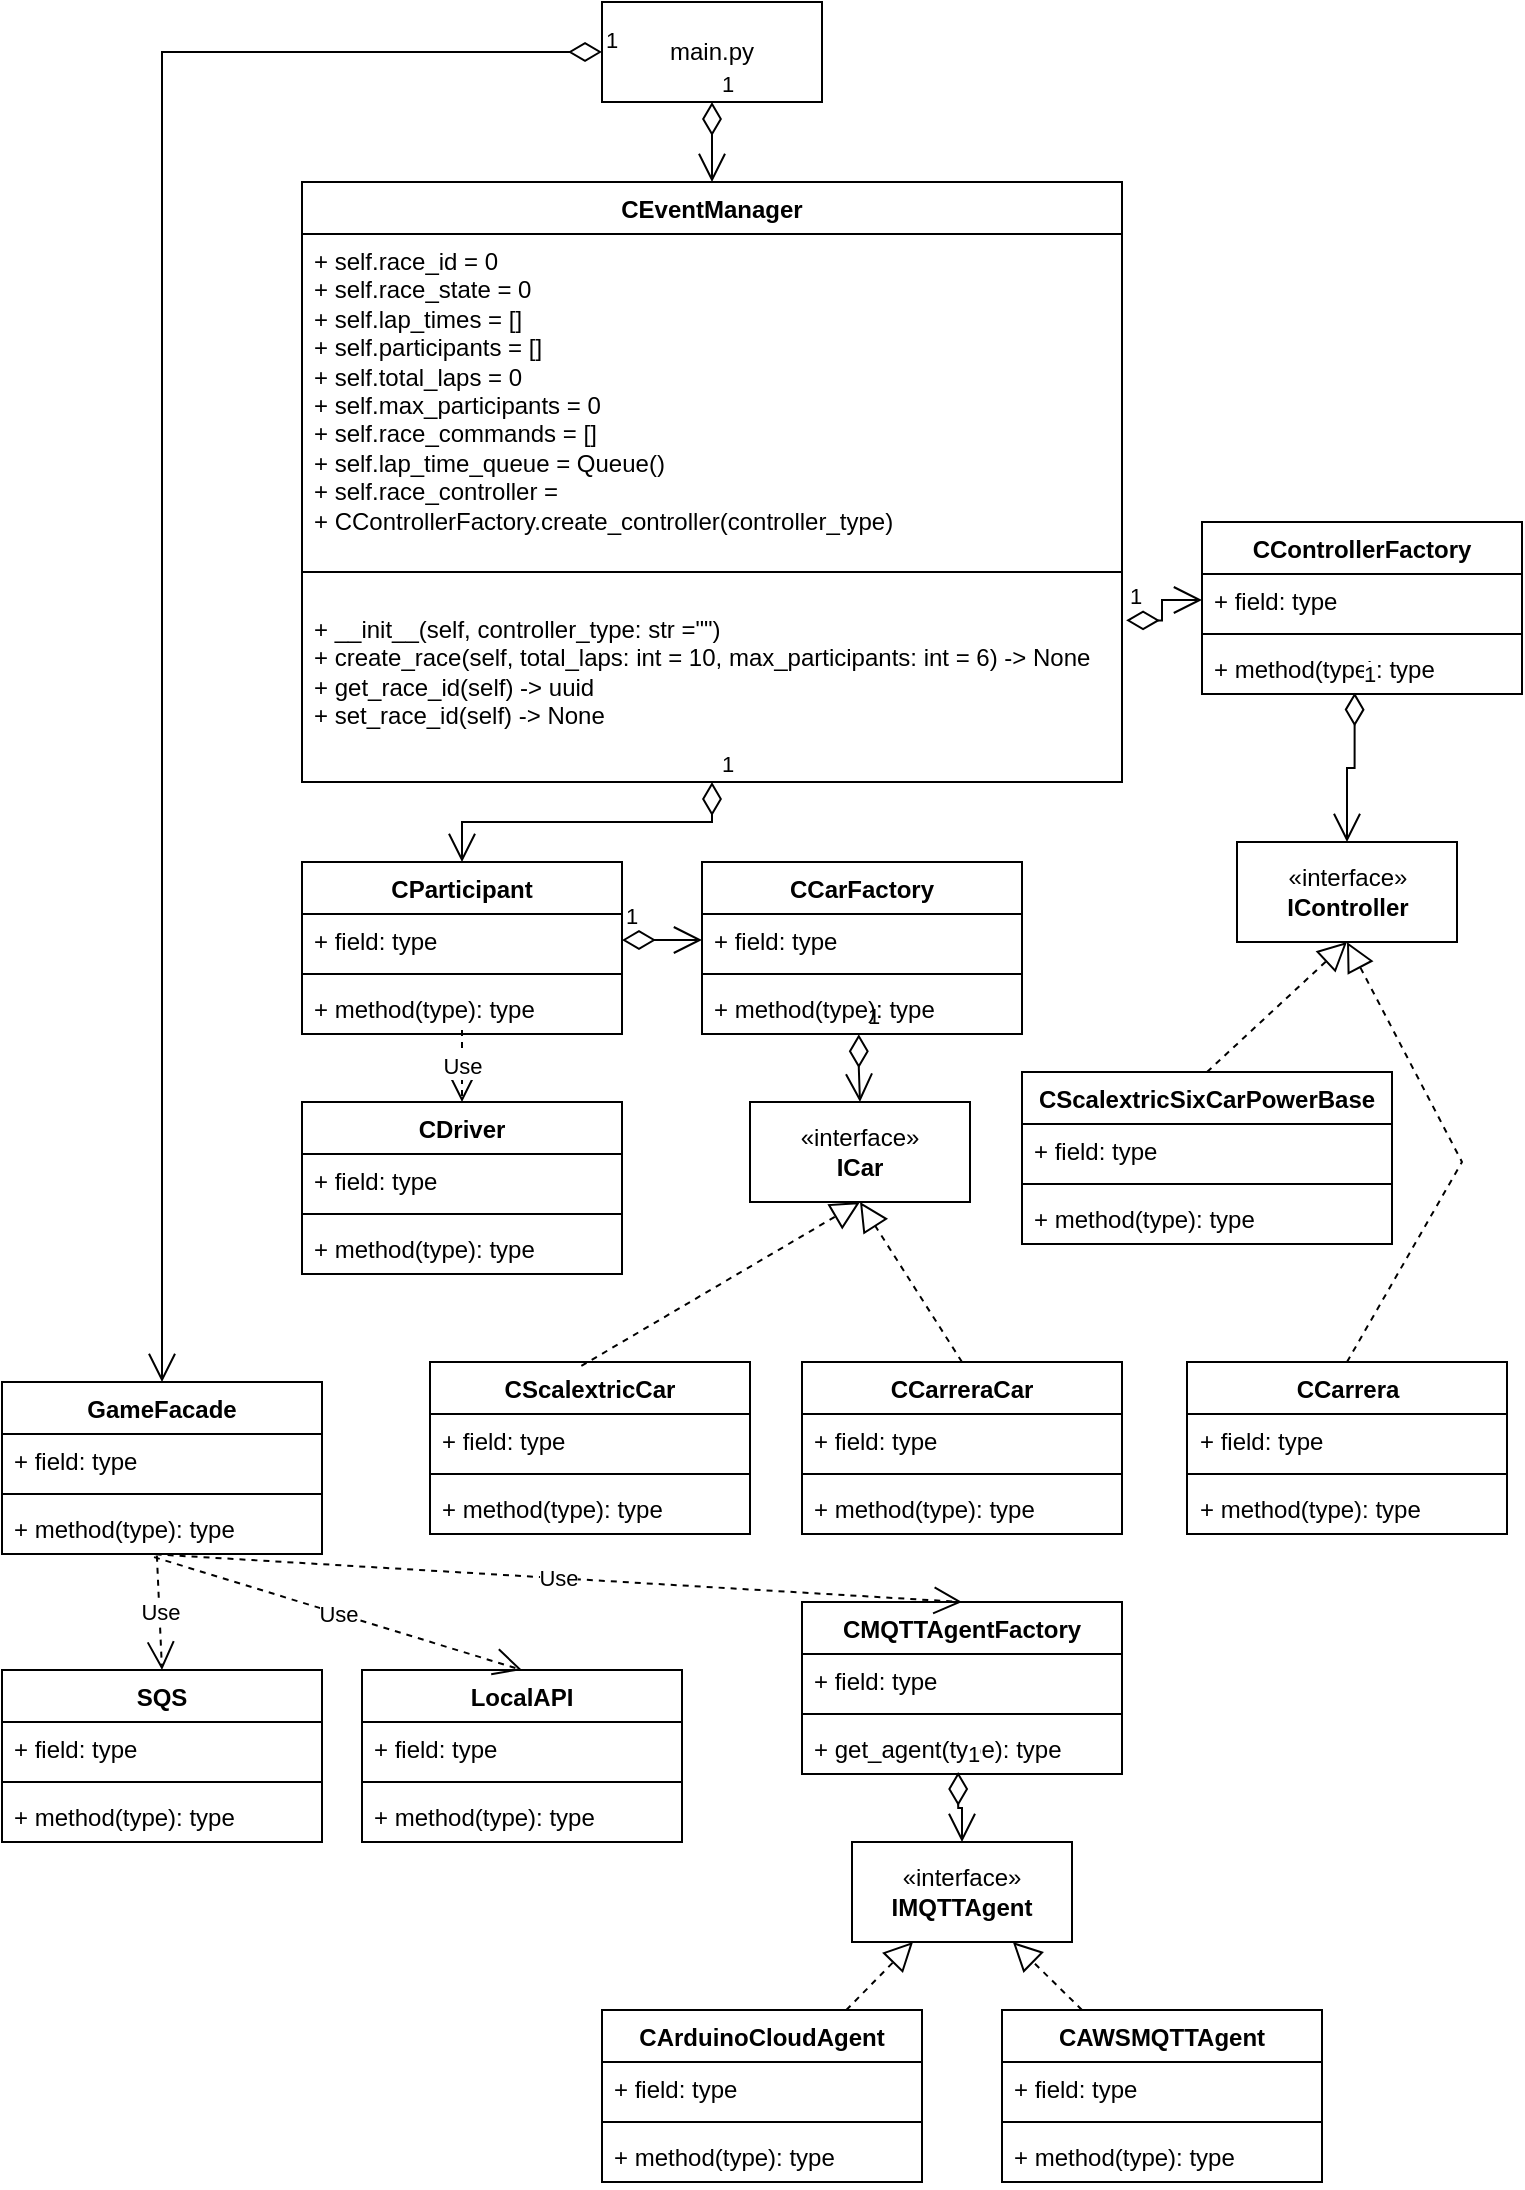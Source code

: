 <mxfile version="21.7.4" type="device" pages="2">
  <diagram name="Class Hierarcy" id="FsdHq0UQkCWKxzv0PdIh">
    <mxGraphModel dx="1147" dy="590" grid="1" gridSize="10" guides="1" tooltips="1" connect="1" arrows="1" fold="1" page="1" pageScale="1" pageWidth="827" pageHeight="1169" math="0" shadow="0">
      <root>
        <mxCell id="0" />
        <mxCell id="1" parent="0" />
        <mxCell id="HGw0guci_-TPuXU1wdNT-7" value="«interface»&lt;br&gt;&lt;b&gt;IMQTTAgent&lt;br&gt;&lt;/b&gt;" style="html=1;whiteSpace=wrap;" parent="1" vertex="1">
          <mxGeometry x="465" y="970" width="110" height="50" as="geometry" />
        </mxCell>
        <mxCell id="HGw0guci_-TPuXU1wdNT-8" value="CAWSMQTTAgent" style="swimlane;fontStyle=1;align=center;verticalAlign=top;childLayout=stackLayout;horizontal=1;startSize=26;horizontalStack=0;resizeParent=1;resizeParentMax=0;resizeLast=0;collapsible=1;marginBottom=0;whiteSpace=wrap;html=1;" parent="1" vertex="1">
          <mxGeometry x="540" y="1054" width="160" height="86" as="geometry" />
        </mxCell>
        <mxCell id="HGw0guci_-TPuXU1wdNT-9" value="+ field: type" style="text;strokeColor=none;fillColor=none;align=left;verticalAlign=top;spacingLeft=4;spacingRight=4;overflow=hidden;rotatable=0;points=[[0,0.5],[1,0.5]];portConstraint=eastwest;whiteSpace=wrap;html=1;" parent="HGw0guci_-TPuXU1wdNT-8" vertex="1">
          <mxGeometry y="26" width="160" height="26" as="geometry" />
        </mxCell>
        <mxCell id="HGw0guci_-TPuXU1wdNT-10" value="" style="line;strokeWidth=1;fillColor=none;align=left;verticalAlign=middle;spacingTop=-1;spacingLeft=3;spacingRight=3;rotatable=0;labelPosition=right;points=[];portConstraint=eastwest;strokeColor=inherit;" parent="HGw0guci_-TPuXU1wdNT-8" vertex="1">
          <mxGeometry y="52" width="160" height="8" as="geometry" />
        </mxCell>
        <mxCell id="HGw0guci_-TPuXU1wdNT-11" value="+ method(type): type" style="text;strokeColor=none;fillColor=none;align=left;verticalAlign=top;spacingLeft=4;spacingRight=4;overflow=hidden;rotatable=0;points=[[0,0.5],[1,0.5]];portConstraint=eastwest;whiteSpace=wrap;html=1;" parent="HGw0guci_-TPuXU1wdNT-8" vertex="1">
          <mxGeometry y="60" width="160" height="26" as="geometry" />
        </mxCell>
        <mxCell id="HGw0guci_-TPuXU1wdNT-12" value="CMQTTAgentFactory" style="swimlane;fontStyle=1;align=center;verticalAlign=top;childLayout=stackLayout;horizontal=1;startSize=26;horizontalStack=0;resizeParent=1;resizeParentMax=0;resizeLast=0;collapsible=1;marginBottom=0;whiteSpace=wrap;html=1;" parent="1" vertex="1">
          <mxGeometry x="440" y="850" width="160" height="86" as="geometry" />
        </mxCell>
        <mxCell id="HGw0guci_-TPuXU1wdNT-13" value="+ field: type" style="text;strokeColor=none;fillColor=none;align=left;verticalAlign=top;spacingLeft=4;spacingRight=4;overflow=hidden;rotatable=0;points=[[0,0.5],[1,0.5]];portConstraint=eastwest;whiteSpace=wrap;html=1;" parent="HGw0guci_-TPuXU1wdNT-12" vertex="1">
          <mxGeometry y="26" width="160" height="26" as="geometry" />
        </mxCell>
        <mxCell id="HGw0guci_-TPuXU1wdNT-14" value="" style="line;strokeWidth=1;fillColor=none;align=left;verticalAlign=middle;spacingTop=-1;spacingLeft=3;spacingRight=3;rotatable=0;labelPosition=right;points=[];portConstraint=eastwest;strokeColor=inherit;" parent="HGw0guci_-TPuXU1wdNT-12" vertex="1">
          <mxGeometry y="52" width="160" height="8" as="geometry" />
        </mxCell>
        <mxCell id="HGw0guci_-TPuXU1wdNT-15" value="+ get_agent(type): type" style="text;strokeColor=none;fillColor=none;align=left;verticalAlign=top;spacingLeft=4;spacingRight=4;overflow=hidden;rotatable=0;points=[[0,0.5],[1,0.5]];portConstraint=eastwest;whiteSpace=wrap;html=1;" parent="HGw0guci_-TPuXU1wdNT-12" vertex="1">
          <mxGeometry y="60" width="160" height="26" as="geometry" />
        </mxCell>
        <mxCell id="HGw0guci_-TPuXU1wdNT-16" value="main.py" style="html=1;whiteSpace=wrap;" parent="1" vertex="1">
          <mxGeometry x="340" y="50" width="110" height="50" as="geometry" />
        </mxCell>
        <mxCell id="HGw0guci_-TPuXU1wdNT-20" value="" style="endArrow=block;dashed=1;endFill=0;endSize=12;html=1;rounded=0;exitX=0.25;exitY=0;exitDx=0;exitDy=0;" parent="1" source="HGw0guci_-TPuXU1wdNT-8" target="HGw0guci_-TPuXU1wdNT-7" edge="1">
          <mxGeometry width="160" relative="1" as="geometry">
            <mxPoint x="790" y="844" as="sourcePoint" />
            <mxPoint x="890" y="1024" as="targetPoint" />
          </mxGeometry>
        </mxCell>
        <mxCell id="HGw0guci_-TPuXU1wdNT-23" value="1" style="endArrow=open;html=1;endSize=12;startArrow=diamondThin;startSize=14;startFill=0;edgeStyle=orthogonalEdgeStyle;align=left;verticalAlign=bottom;rounded=0;exitX=0.488;exitY=0.962;exitDx=0;exitDy=0;exitPerimeter=0;entryX=0.5;entryY=0;entryDx=0;entryDy=0;" parent="1" source="HGw0guci_-TPuXU1wdNT-15" target="HGw0guci_-TPuXU1wdNT-7" edge="1">
          <mxGeometry x="-1" y="3" relative="1" as="geometry">
            <mxPoint x="770" y="920" as="sourcePoint" />
            <mxPoint x="930" y="920" as="targetPoint" />
          </mxGeometry>
        </mxCell>
        <mxCell id="HGw0guci_-TPuXU1wdNT-24" value="CArduinoCloudAgent" style="swimlane;fontStyle=1;align=center;verticalAlign=top;childLayout=stackLayout;horizontal=1;startSize=26;horizontalStack=0;resizeParent=1;resizeParentMax=0;resizeLast=0;collapsible=1;marginBottom=0;whiteSpace=wrap;html=1;" parent="1" vertex="1">
          <mxGeometry x="340" y="1054" width="160" height="86" as="geometry" />
        </mxCell>
        <mxCell id="HGw0guci_-TPuXU1wdNT-25" value="+ field: type" style="text;strokeColor=none;fillColor=none;align=left;verticalAlign=top;spacingLeft=4;spacingRight=4;overflow=hidden;rotatable=0;points=[[0,0.5],[1,0.5]];portConstraint=eastwest;whiteSpace=wrap;html=1;" parent="HGw0guci_-TPuXU1wdNT-24" vertex="1">
          <mxGeometry y="26" width="160" height="26" as="geometry" />
        </mxCell>
        <mxCell id="HGw0guci_-TPuXU1wdNT-26" value="" style="line;strokeWidth=1;fillColor=none;align=left;verticalAlign=middle;spacingTop=-1;spacingLeft=3;spacingRight=3;rotatable=0;labelPosition=right;points=[];portConstraint=eastwest;strokeColor=inherit;" parent="HGw0guci_-TPuXU1wdNT-24" vertex="1">
          <mxGeometry y="52" width="160" height="8" as="geometry" />
        </mxCell>
        <mxCell id="HGw0guci_-TPuXU1wdNT-27" value="+ method(type): type" style="text;strokeColor=none;fillColor=none;align=left;verticalAlign=top;spacingLeft=4;spacingRight=4;overflow=hidden;rotatable=0;points=[[0,0.5],[1,0.5]];portConstraint=eastwest;whiteSpace=wrap;html=1;" parent="HGw0guci_-TPuXU1wdNT-24" vertex="1">
          <mxGeometry y="60" width="160" height="26" as="geometry" />
        </mxCell>
        <mxCell id="HGw0guci_-TPuXU1wdNT-28" value="" style="endArrow=block;dashed=1;endFill=0;endSize=12;html=1;rounded=0;" parent="1" source="HGw0guci_-TPuXU1wdNT-24" target="HGw0guci_-TPuXU1wdNT-7" edge="1">
          <mxGeometry width="160" relative="1" as="geometry">
            <mxPoint x="490" y="1064" as="sourcePoint" />
            <mxPoint x="650" y="1064" as="targetPoint" />
          </mxGeometry>
        </mxCell>
        <mxCell id="HGw0guci_-TPuXU1wdNT-30" value="CEventManager" style="swimlane;fontStyle=1;align=center;verticalAlign=top;childLayout=stackLayout;horizontal=1;startSize=26;horizontalStack=0;resizeParent=1;resizeParentMax=0;resizeLast=0;collapsible=1;marginBottom=0;whiteSpace=wrap;html=1;" parent="1" vertex="1">
          <mxGeometry x="190" y="140" width="410" height="300" as="geometry" />
        </mxCell>
        <mxCell id="HGw0guci_-TPuXU1wdNT-31" value="&lt;div&gt;+ self.race_id = 0&lt;/div&gt;&lt;div&gt;+ self.race_state = 0&lt;/div&gt;&lt;div&gt;+ self.lap_times = []&lt;/div&gt;&lt;div&gt;+ self.participants = []&lt;/div&gt;&lt;div&gt;+ self.total_laps = 0&lt;/div&gt;&lt;div&gt;+ self.max_participants = 0&lt;/div&gt;&lt;div&gt;+ self.race_commands = []&lt;/div&gt;&lt;div&gt;+ self.lap_time_queue = Queue()&lt;/div&gt;&lt;div&gt;+ self.race_controller =&lt;/div&gt;&lt;div&gt;+ CControllerFactory.create_controller(controller_type)&lt;/div&gt;" style="text;strokeColor=none;fillColor=none;align=left;verticalAlign=top;spacingLeft=4;spacingRight=4;overflow=hidden;rotatable=0;points=[[0,0.5],[1,0.5]];portConstraint=eastwest;whiteSpace=wrap;html=1;" parent="HGw0guci_-TPuXU1wdNT-30" vertex="1">
          <mxGeometry y="26" width="410" height="154" as="geometry" />
        </mxCell>
        <mxCell id="HGw0guci_-TPuXU1wdNT-32" value="" style="line;strokeWidth=1;fillColor=none;align=left;verticalAlign=middle;spacingTop=-1;spacingLeft=3;spacingRight=3;rotatable=0;labelPosition=right;points=[];portConstraint=eastwest;strokeColor=inherit;" parent="HGw0guci_-TPuXU1wdNT-30" vertex="1">
          <mxGeometry y="180" width="410" height="30" as="geometry" />
        </mxCell>
        <mxCell id="HGw0guci_-TPuXU1wdNT-33" value="+&amp;nbsp;__init__(self, controller_type: str =&quot;&quot;)&amp;nbsp;&lt;br&gt;+ create_race(self, total_laps: int = 10, max_participants: int = 6) -&amp;gt; None&lt;br&gt;+ get_race_id(self) -&amp;gt; uuid&lt;br&gt;+ set_race_id(self) -&amp;gt; None&lt;br&gt;" style="text;strokeColor=none;fillColor=none;align=left;verticalAlign=top;spacingLeft=4;spacingRight=4;overflow=hidden;rotatable=0;points=[[0,0.5],[1,0.5]];portConstraint=eastwest;whiteSpace=wrap;html=1;" parent="HGw0guci_-TPuXU1wdNT-30" vertex="1">
          <mxGeometry y="210" width="410" height="90" as="geometry" />
        </mxCell>
        <mxCell id="HGw0guci_-TPuXU1wdNT-34" value="CScalextricCar" style="swimlane;fontStyle=1;align=center;verticalAlign=top;childLayout=stackLayout;horizontal=1;startSize=26;horizontalStack=0;resizeParent=1;resizeParentMax=0;resizeLast=0;collapsible=1;marginBottom=0;whiteSpace=wrap;html=1;" parent="1" vertex="1">
          <mxGeometry x="254" y="730" width="160" height="86" as="geometry" />
        </mxCell>
        <mxCell id="HGw0guci_-TPuXU1wdNT-35" value="+ field: type" style="text;strokeColor=none;fillColor=none;align=left;verticalAlign=top;spacingLeft=4;spacingRight=4;overflow=hidden;rotatable=0;points=[[0,0.5],[1,0.5]];portConstraint=eastwest;whiteSpace=wrap;html=1;" parent="HGw0guci_-TPuXU1wdNT-34" vertex="1">
          <mxGeometry y="26" width="160" height="26" as="geometry" />
        </mxCell>
        <mxCell id="HGw0guci_-TPuXU1wdNT-36" value="" style="line;strokeWidth=1;fillColor=none;align=left;verticalAlign=middle;spacingTop=-1;spacingLeft=3;spacingRight=3;rotatable=0;labelPosition=right;points=[];portConstraint=eastwest;strokeColor=inherit;" parent="HGw0guci_-TPuXU1wdNT-34" vertex="1">
          <mxGeometry y="52" width="160" height="8" as="geometry" />
        </mxCell>
        <mxCell id="HGw0guci_-TPuXU1wdNT-37" value="+ method(type): type" style="text;strokeColor=none;fillColor=none;align=left;verticalAlign=top;spacingLeft=4;spacingRight=4;overflow=hidden;rotatable=0;points=[[0,0.5],[1,0.5]];portConstraint=eastwest;whiteSpace=wrap;html=1;" parent="HGw0guci_-TPuXU1wdNT-34" vertex="1">
          <mxGeometry y="60" width="160" height="26" as="geometry" />
        </mxCell>
        <mxCell id="HGw0guci_-TPuXU1wdNT-38" value="«interface»&lt;br&gt;&lt;b&gt;ICar&lt;/b&gt;" style="html=1;whiteSpace=wrap;" parent="1" vertex="1">
          <mxGeometry x="414" y="600" width="110" height="50" as="geometry" />
        </mxCell>
        <mxCell id="HGw0guci_-TPuXU1wdNT-39" value="" style="endArrow=block;dashed=1;endFill=0;endSize=12;html=1;rounded=0;exitX=0.473;exitY=0.023;exitDx=0;exitDy=0;exitPerimeter=0;entryX=0.5;entryY=1;entryDx=0;entryDy=0;" parent="1" source="HGw0guci_-TPuXU1wdNT-34" target="HGw0guci_-TPuXU1wdNT-38" edge="1">
          <mxGeometry width="160" relative="1" as="geometry">
            <mxPoint x="1410" y="518" as="sourcePoint" />
            <mxPoint x="1054" y="624" as="targetPoint" />
          </mxGeometry>
        </mxCell>
        <mxCell id="HGw0guci_-TPuXU1wdNT-41" value="1" style="endArrow=open;html=1;endSize=12;startArrow=diamondThin;startSize=14;startFill=0;edgeStyle=orthogonalEdgeStyle;align=left;verticalAlign=bottom;rounded=0;exitX=0.5;exitY=1;exitDx=0;exitDy=0;entryX=0.5;entryY=0;entryDx=0;entryDy=0;" parent="1" source="HGw0guci_-TPuXU1wdNT-16" target="HGw0guci_-TPuXU1wdNT-30" edge="1">
          <mxGeometry x="-1" y="3" relative="1" as="geometry">
            <mxPoint x="1030" y="420" as="sourcePoint" />
            <mxPoint x="1190" y="420" as="targetPoint" />
          </mxGeometry>
        </mxCell>
        <mxCell id="HGw0guci_-TPuXU1wdNT-42" value="«interface»&lt;br&gt;&lt;b&gt;IController&lt;/b&gt;" style="html=1;whiteSpace=wrap;" parent="1" vertex="1">
          <mxGeometry x="657.5" y="470" width="110" height="50" as="geometry" />
        </mxCell>
        <mxCell id="HGw0guci_-TPuXU1wdNT-43" value="CScalextricSixCarPowerBase" style="swimlane;fontStyle=1;align=center;verticalAlign=top;childLayout=stackLayout;horizontal=1;startSize=26;horizontalStack=0;resizeParent=1;resizeParentMax=0;resizeLast=0;collapsible=1;marginBottom=0;whiteSpace=wrap;html=1;" parent="1" vertex="1">
          <mxGeometry x="550" y="585" width="185" height="86" as="geometry" />
        </mxCell>
        <mxCell id="HGw0guci_-TPuXU1wdNT-44" value="+ field: type" style="text;strokeColor=none;fillColor=none;align=left;verticalAlign=top;spacingLeft=4;spacingRight=4;overflow=hidden;rotatable=0;points=[[0,0.5],[1,0.5]];portConstraint=eastwest;whiteSpace=wrap;html=1;" parent="HGw0guci_-TPuXU1wdNT-43" vertex="1">
          <mxGeometry y="26" width="185" height="26" as="geometry" />
        </mxCell>
        <mxCell id="HGw0guci_-TPuXU1wdNT-45" value="" style="line;strokeWidth=1;fillColor=none;align=left;verticalAlign=middle;spacingTop=-1;spacingLeft=3;spacingRight=3;rotatable=0;labelPosition=right;points=[];portConstraint=eastwest;strokeColor=inherit;" parent="HGw0guci_-TPuXU1wdNT-43" vertex="1">
          <mxGeometry y="52" width="185" height="8" as="geometry" />
        </mxCell>
        <mxCell id="HGw0guci_-TPuXU1wdNT-46" value="+ method(type): type" style="text;strokeColor=none;fillColor=none;align=left;verticalAlign=top;spacingLeft=4;spacingRight=4;overflow=hidden;rotatable=0;points=[[0,0.5],[1,0.5]];portConstraint=eastwest;whiteSpace=wrap;html=1;" parent="HGw0guci_-TPuXU1wdNT-43" vertex="1">
          <mxGeometry y="60" width="185" height="26" as="geometry" />
        </mxCell>
        <mxCell id="HGw0guci_-TPuXU1wdNT-47" value="CDriver" style="swimlane;fontStyle=1;align=center;verticalAlign=top;childLayout=stackLayout;horizontal=1;startSize=26;horizontalStack=0;resizeParent=1;resizeParentMax=0;resizeLast=0;collapsible=1;marginBottom=0;whiteSpace=wrap;html=1;" parent="1" vertex="1">
          <mxGeometry x="190" y="600" width="160" height="86" as="geometry" />
        </mxCell>
        <mxCell id="HGw0guci_-TPuXU1wdNT-48" value="+ field: type" style="text;strokeColor=none;fillColor=none;align=left;verticalAlign=top;spacingLeft=4;spacingRight=4;overflow=hidden;rotatable=0;points=[[0,0.5],[1,0.5]];portConstraint=eastwest;whiteSpace=wrap;html=1;" parent="HGw0guci_-TPuXU1wdNT-47" vertex="1">
          <mxGeometry y="26" width="160" height="26" as="geometry" />
        </mxCell>
        <mxCell id="HGw0guci_-TPuXU1wdNT-49" value="" style="line;strokeWidth=1;fillColor=none;align=left;verticalAlign=middle;spacingTop=-1;spacingLeft=3;spacingRight=3;rotatable=0;labelPosition=right;points=[];portConstraint=eastwest;strokeColor=inherit;" parent="HGw0guci_-TPuXU1wdNT-47" vertex="1">
          <mxGeometry y="52" width="160" height="8" as="geometry" />
        </mxCell>
        <mxCell id="HGw0guci_-TPuXU1wdNT-50" value="+ method(type): type" style="text;strokeColor=none;fillColor=none;align=left;verticalAlign=top;spacingLeft=4;spacingRight=4;overflow=hidden;rotatable=0;points=[[0,0.5],[1,0.5]];portConstraint=eastwest;whiteSpace=wrap;html=1;" parent="HGw0guci_-TPuXU1wdNT-47" vertex="1">
          <mxGeometry y="60" width="160" height="26" as="geometry" />
        </mxCell>
        <mxCell id="HGw0guci_-TPuXU1wdNT-51" value="Use" style="endArrow=open;endSize=12;dashed=1;html=1;rounded=0;exitX=0.5;exitY=0.923;exitDx=0;exitDy=0;entryX=0.5;entryY=0;entryDx=0;entryDy=0;exitPerimeter=0;" parent="1" source="KsG7358oFeuaBdKopX2x-22" target="HGw0guci_-TPuXU1wdNT-47" edge="1">
          <mxGeometry width="160" relative="1" as="geometry">
            <mxPoint x="1105" y="400" as="sourcePoint" />
            <mxPoint x="1265" y="400" as="targetPoint" />
          </mxGeometry>
        </mxCell>
        <mxCell id="HGw0guci_-TPuXU1wdNT-54" value="" style="endArrow=block;dashed=1;endFill=0;endSize=12;html=1;rounded=0;exitX=0.5;exitY=0;exitDx=0;exitDy=0;entryX=0.5;entryY=1;entryDx=0;entryDy=0;" parent="1" source="HGw0guci_-TPuXU1wdNT-43" target="HGw0guci_-TPuXU1wdNT-42" edge="1">
          <mxGeometry width="160" relative="1" as="geometry">
            <mxPoint x="1565" y="1158" as="sourcePoint" />
            <mxPoint x="1420" y="630" as="targetPoint" />
          </mxGeometry>
        </mxCell>
        <mxCell id="HGw0guci_-TPuXU1wdNT-57" value="1" style="endArrow=open;html=1;endSize=12;startArrow=diamondThin;startSize=14;startFill=0;edgeStyle=orthogonalEdgeStyle;align=left;verticalAlign=bottom;rounded=0;exitX=0.49;exitY=1.007;exitDx=0;exitDy=0;exitPerimeter=0;" parent="1" source="KsG7358oFeuaBdKopX2x-18" target="HGw0guci_-TPuXU1wdNT-38" edge="1">
          <mxGeometry x="-1" y="3" relative="1" as="geometry">
            <mxPoint x="815" y="644" as="sourcePoint" />
            <mxPoint x="975" y="644" as="targetPoint" />
          </mxGeometry>
        </mxCell>
        <mxCell id="KsG7358oFeuaBdKopX2x-1" value="CCarrera" style="swimlane;fontStyle=1;align=center;verticalAlign=top;childLayout=stackLayout;horizontal=1;startSize=26;horizontalStack=0;resizeParent=1;resizeParentMax=0;resizeLast=0;collapsible=1;marginBottom=0;whiteSpace=wrap;html=1;" parent="1" vertex="1">
          <mxGeometry x="632.5" y="730" width="160" height="86" as="geometry" />
        </mxCell>
        <mxCell id="KsG7358oFeuaBdKopX2x-2" value="+ field: type" style="text;strokeColor=none;fillColor=none;align=left;verticalAlign=top;spacingLeft=4;spacingRight=4;overflow=hidden;rotatable=0;points=[[0,0.5],[1,0.5]];portConstraint=eastwest;whiteSpace=wrap;html=1;" parent="KsG7358oFeuaBdKopX2x-1" vertex="1">
          <mxGeometry y="26" width="160" height="26" as="geometry" />
        </mxCell>
        <mxCell id="KsG7358oFeuaBdKopX2x-3" value="" style="line;strokeWidth=1;fillColor=none;align=left;verticalAlign=middle;spacingTop=-1;spacingLeft=3;spacingRight=3;rotatable=0;labelPosition=right;points=[];portConstraint=eastwest;strokeColor=inherit;" parent="KsG7358oFeuaBdKopX2x-1" vertex="1">
          <mxGeometry y="52" width="160" height="8" as="geometry" />
        </mxCell>
        <mxCell id="KsG7358oFeuaBdKopX2x-4" value="+ method(type): type" style="text;strokeColor=none;fillColor=none;align=left;verticalAlign=top;spacingLeft=4;spacingRight=4;overflow=hidden;rotatable=0;points=[[0,0.5],[1,0.5]];portConstraint=eastwest;whiteSpace=wrap;html=1;" parent="KsG7358oFeuaBdKopX2x-1" vertex="1">
          <mxGeometry y="60" width="160" height="26" as="geometry" />
        </mxCell>
        <mxCell id="KsG7358oFeuaBdKopX2x-5" value="" style="endArrow=block;dashed=1;endFill=0;endSize=12;html=1;rounded=0;exitX=0.5;exitY=0;exitDx=0;exitDy=0;entryX=0.5;entryY=1;entryDx=0;entryDy=0;" parent="1" source="KsG7358oFeuaBdKopX2x-1" target="HGw0guci_-TPuXU1wdNT-42" edge="1">
          <mxGeometry width="160" relative="1" as="geometry">
            <mxPoint x="1365" y="1004" as="sourcePoint" />
            <mxPoint x="1645" y="464" as="targetPoint" />
            <Array as="points">
              <mxPoint x="770" y="630" />
            </Array>
          </mxGeometry>
        </mxCell>
        <mxCell id="KsG7358oFeuaBdKopX2x-6" value="CCarreraCar" style="swimlane;fontStyle=1;align=center;verticalAlign=top;childLayout=stackLayout;horizontal=1;startSize=26;horizontalStack=0;resizeParent=1;resizeParentMax=0;resizeLast=0;collapsible=1;marginBottom=0;whiteSpace=wrap;html=1;" parent="1" vertex="1">
          <mxGeometry x="440" y="730" width="160" height="86" as="geometry" />
        </mxCell>
        <mxCell id="KsG7358oFeuaBdKopX2x-7" value="+ field: type" style="text;strokeColor=none;fillColor=none;align=left;verticalAlign=top;spacingLeft=4;spacingRight=4;overflow=hidden;rotatable=0;points=[[0,0.5],[1,0.5]];portConstraint=eastwest;whiteSpace=wrap;html=1;" parent="KsG7358oFeuaBdKopX2x-6" vertex="1">
          <mxGeometry y="26" width="160" height="26" as="geometry" />
        </mxCell>
        <mxCell id="KsG7358oFeuaBdKopX2x-8" value="" style="line;strokeWidth=1;fillColor=none;align=left;verticalAlign=middle;spacingTop=-1;spacingLeft=3;spacingRight=3;rotatable=0;labelPosition=right;points=[];portConstraint=eastwest;strokeColor=inherit;" parent="KsG7358oFeuaBdKopX2x-6" vertex="1">
          <mxGeometry y="52" width="160" height="8" as="geometry" />
        </mxCell>
        <mxCell id="KsG7358oFeuaBdKopX2x-9" value="+ method(type): type" style="text;strokeColor=none;fillColor=none;align=left;verticalAlign=top;spacingLeft=4;spacingRight=4;overflow=hidden;rotatable=0;points=[[0,0.5],[1,0.5]];portConstraint=eastwest;whiteSpace=wrap;html=1;" parent="KsG7358oFeuaBdKopX2x-6" vertex="1">
          <mxGeometry y="60" width="160" height="26" as="geometry" />
        </mxCell>
        <mxCell id="KsG7358oFeuaBdKopX2x-10" value="" style="endArrow=block;dashed=1;endFill=0;endSize=12;html=1;rounded=0;exitX=0.5;exitY=0;exitDx=0;exitDy=0;entryX=0.5;entryY=1;entryDx=0;entryDy=0;" parent="1" source="KsG7358oFeuaBdKopX2x-6" target="HGw0guci_-TPuXU1wdNT-38" edge="1">
          <mxGeometry width="160" relative="1" as="geometry">
            <mxPoint x="1275" y="648" as="sourcePoint" />
            <mxPoint x="1335" y="594" as="targetPoint" />
          </mxGeometry>
        </mxCell>
        <mxCell id="KsG7358oFeuaBdKopX2x-11" value="CControllerFactory" style="swimlane;fontStyle=1;align=center;verticalAlign=top;childLayout=stackLayout;horizontal=1;startSize=26;horizontalStack=0;resizeParent=1;resizeParentMax=0;resizeLast=0;collapsible=1;marginBottom=0;whiteSpace=wrap;html=1;" parent="1" vertex="1">
          <mxGeometry x="640" y="310" width="160" height="86" as="geometry" />
        </mxCell>
        <mxCell id="KsG7358oFeuaBdKopX2x-12" value="+ field: type" style="text;strokeColor=none;fillColor=none;align=left;verticalAlign=top;spacingLeft=4;spacingRight=4;overflow=hidden;rotatable=0;points=[[0,0.5],[1,0.5]];portConstraint=eastwest;whiteSpace=wrap;html=1;" parent="KsG7358oFeuaBdKopX2x-11" vertex="1">
          <mxGeometry y="26" width="160" height="26" as="geometry" />
        </mxCell>
        <mxCell id="KsG7358oFeuaBdKopX2x-13" value="" style="line;strokeWidth=1;fillColor=none;align=left;verticalAlign=middle;spacingTop=-1;spacingLeft=3;spacingRight=3;rotatable=0;labelPosition=right;points=[];portConstraint=eastwest;strokeColor=inherit;" parent="KsG7358oFeuaBdKopX2x-11" vertex="1">
          <mxGeometry y="52" width="160" height="8" as="geometry" />
        </mxCell>
        <mxCell id="KsG7358oFeuaBdKopX2x-14" value="+ method(type): type" style="text;strokeColor=none;fillColor=none;align=left;verticalAlign=top;spacingLeft=4;spacingRight=4;overflow=hidden;rotatable=0;points=[[0,0.5],[1,0.5]];portConstraint=eastwest;whiteSpace=wrap;html=1;" parent="KsG7358oFeuaBdKopX2x-11" vertex="1">
          <mxGeometry y="60" width="160" height="26" as="geometry" />
        </mxCell>
        <mxCell id="KsG7358oFeuaBdKopX2x-15" value="CCarFactory" style="swimlane;fontStyle=1;align=center;verticalAlign=top;childLayout=stackLayout;horizontal=1;startSize=26;horizontalStack=0;resizeParent=1;resizeParentMax=0;resizeLast=0;collapsible=1;marginBottom=0;whiteSpace=wrap;html=1;" parent="1" vertex="1">
          <mxGeometry x="390" y="480" width="160" height="86" as="geometry" />
        </mxCell>
        <mxCell id="KsG7358oFeuaBdKopX2x-16" value="+ field: type" style="text;strokeColor=none;fillColor=none;align=left;verticalAlign=top;spacingLeft=4;spacingRight=4;overflow=hidden;rotatable=0;points=[[0,0.5],[1,0.5]];portConstraint=eastwest;whiteSpace=wrap;html=1;" parent="KsG7358oFeuaBdKopX2x-15" vertex="1">
          <mxGeometry y="26" width="160" height="26" as="geometry" />
        </mxCell>
        <mxCell id="KsG7358oFeuaBdKopX2x-17" value="" style="line;strokeWidth=1;fillColor=none;align=left;verticalAlign=middle;spacingTop=-1;spacingLeft=3;spacingRight=3;rotatable=0;labelPosition=right;points=[];portConstraint=eastwest;strokeColor=inherit;" parent="KsG7358oFeuaBdKopX2x-15" vertex="1">
          <mxGeometry y="52" width="160" height="8" as="geometry" />
        </mxCell>
        <mxCell id="KsG7358oFeuaBdKopX2x-18" value="+ method(type): type" style="text;strokeColor=none;fillColor=none;align=left;verticalAlign=top;spacingLeft=4;spacingRight=4;overflow=hidden;rotatable=0;points=[[0,0.5],[1,0.5]];portConstraint=eastwest;whiteSpace=wrap;html=1;" parent="KsG7358oFeuaBdKopX2x-15" vertex="1">
          <mxGeometry y="60" width="160" height="26" as="geometry" />
        </mxCell>
        <mxCell id="KsG7358oFeuaBdKopX2x-19" value="CParticipant" style="swimlane;fontStyle=1;align=center;verticalAlign=top;childLayout=stackLayout;horizontal=1;startSize=26;horizontalStack=0;resizeParent=1;resizeParentMax=0;resizeLast=0;collapsible=1;marginBottom=0;whiteSpace=wrap;html=1;" parent="1" vertex="1">
          <mxGeometry x="190" y="480" width="160" height="86" as="geometry" />
        </mxCell>
        <mxCell id="KsG7358oFeuaBdKopX2x-20" value="+ field: type" style="text;strokeColor=none;fillColor=none;align=left;verticalAlign=top;spacingLeft=4;spacingRight=4;overflow=hidden;rotatable=0;points=[[0,0.5],[1,0.5]];portConstraint=eastwest;whiteSpace=wrap;html=1;" parent="KsG7358oFeuaBdKopX2x-19" vertex="1">
          <mxGeometry y="26" width="160" height="26" as="geometry" />
        </mxCell>
        <mxCell id="KsG7358oFeuaBdKopX2x-21" value="" style="line;strokeWidth=1;fillColor=none;align=left;verticalAlign=middle;spacingTop=-1;spacingLeft=3;spacingRight=3;rotatable=0;labelPosition=right;points=[];portConstraint=eastwest;strokeColor=inherit;" parent="KsG7358oFeuaBdKopX2x-19" vertex="1">
          <mxGeometry y="52" width="160" height="8" as="geometry" />
        </mxCell>
        <mxCell id="KsG7358oFeuaBdKopX2x-22" value="+ method(type): type" style="text;strokeColor=none;fillColor=none;align=left;verticalAlign=top;spacingLeft=4;spacingRight=4;overflow=hidden;rotatable=0;points=[[0,0.5],[1,0.5]];portConstraint=eastwest;whiteSpace=wrap;html=1;" parent="KsG7358oFeuaBdKopX2x-19" vertex="1">
          <mxGeometry y="60" width="160" height="26" as="geometry" />
        </mxCell>
        <mxCell id="KsG7358oFeuaBdKopX2x-34" value="1" style="endArrow=open;html=1;endSize=12;startArrow=diamondThin;startSize=14;startFill=0;edgeStyle=orthogonalEdgeStyle;align=left;verticalAlign=bottom;rounded=0;entryX=0;entryY=0.5;entryDx=0;entryDy=0;exitX=1.005;exitY=0.102;exitDx=0;exitDy=0;exitPerimeter=0;" parent="1" source="HGw0guci_-TPuXU1wdNT-33" target="KsG7358oFeuaBdKopX2x-12" edge="1">
          <mxGeometry x="-1" y="3" relative="1" as="geometry">
            <mxPoint x="1070" y="250" as="sourcePoint" />
            <mxPoint x="1280" y="640" as="targetPoint" />
          </mxGeometry>
        </mxCell>
        <mxCell id="KsG7358oFeuaBdKopX2x-35" value="1" style="endArrow=open;html=1;endSize=12;startArrow=diamondThin;startSize=14;startFill=0;edgeStyle=orthogonalEdgeStyle;align=left;verticalAlign=bottom;rounded=0;exitX=1;exitY=0.5;exitDx=0;exitDy=0;entryX=0;entryY=0.5;entryDx=0;entryDy=0;" parent="1" source="KsG7358oFeuaBdKopX2x-20" target="KsG7358oFeuaBdKopX2x-16" edge="1">
          <mxGeometry x="-1" y="3" relative="1" as="geometry">
            <mxPoint x="1065" y="534" as="sourcePoint" />
            <mxPoint x="1225" y="534" as="targetPoint" />
          </mxGeometry>
        </mxCell>
        <mxCell id="CHVkvga0GyX8RZHVM_a9-1" value="1" style="endArrow=open;html=1;endSize=12;startArrow=diamondThin;startSize=14;startFill=0;edgeStyle=orthogonalEdgeStyle;align=left;verticalAlign=bottom;rounded=0;entryX=0.5;entryY=0;entryDx=0;entryDy=0;exitX=0.5;exitY=1;exitDx=0;exitDy=0;" edge="1" parent="1" source="HGw0guci_-TPuXU1wdNT-30" target="KsG7358oFeuaBdKopX2x-19">
          <mxGeometry x="-1" y="3" relative="1" as="geometry">
            <mxPoint x="860" y="390" as="sourcePoint" />
            <mxPoint x="1020" y="390" as="targetPoint" />
          </mxGeometry>
        </mxCell>
        <mxCell id="CHVkvga0GyX8RZHVM_a9-3" value="1" style="endArrow=open;html=1;endSize=12;startArrow=diamondThin;startSize=14;startFill=0;edgeStyle=orthogonalEdgeStyle;align=left;verticalAlign=bottom;rounded=0;exitX=0;exitY=0.5;exitDx=0;exitDy=0;entryX=0.5;entryY=0;entryDx=0;entryDy=0;" edge="1" parent="1" source="HGw0guci_-TPuXU1wdNT-16" target="CHVkvga0GyX8RZHVM_a9-4">
          <mxGeometry x="-1" y="3" relative="1" as="geometry">
            <mxPoint x="500" y="300" as="sourcePoint" />
            <mxPoint x="660" y="300" as="targetPoint" />
          </mxGeometry>
        </mxCell>
        <mxCell id="CHVkvga0GyX8RZHVM_a9-4" value="GameFacade" style="swimlane;fontStyle=1;align=center;verticalAlign=top;childLayout=stackLayout;horizontal=1;startSize=26;horizontalStack=0;resizeParent=1;resizeParentMax=0;resizeLast=0;collapsible=1;marginBottom=0;whiteSpace=wrap;html=1;" vertex="1" parent="1">
          <mxGeometry x="40" y="740" width="160" height="86" as="geometry" />
        </mxCell>
        <mxCell id="CHVkvga0GyX8RZHVM_a9-5" value="+ field: type" style="text;strokeColor=none;fillColor=none;align=left;verticalAlign=top;spacingLeft=4;spacingRight=4;overflow=hidden;rotatable=0;points=[[0,0.5],[1,0.5]];portConstraint=eastwest;whiteSpace=wrap;html=1;" vertex="1" parent="CHVkvga0GyX8RZHVM_a9-4">
          <mxGeometry y="26" width="160" height="26" as="geometry" />
        </mxCell>
        <mxCell id="CHVkvga0GyX8RZHVM_a9-6" value="" style="line;strokeWidth=1;fillColor=none;align=left;verticalAlign=middle;spacingTop=-1;spacingLeft=3;spacingRight=3;rotatable=0;labelPosition=right;points=[];portConstraint=eastwest;strokeColor=inherit;" vertex="1" parent="CHVkvga0GyX8RZHVM_a9-4">
          <mxGeometry y="52" width="160" height="8" as="geometry" />
        </mxCell>
        <mxCell id="CHVkvga0GyX8RZHVM_a9-7" value="+ method(type): type" style="text;strokeColor=none;fillColor=none;align=left;verticalAlign=top;spacingLeft=4;spacingRight=4;overflow=hidden;rotatable=0;points=[[0,0.5],[1,0.5]];portConstraint=eastwest;whiteSpace=wrap;html=1;" vertex="1" parent="CHVkvga0GyX8RZHVM_a9-4">
          <mxGeometry y="60" width="160" height="26" as="geometry" />
        </mxCell>
        <mxCell id="CHVkvga0GyX8RZHVM_a9-8" value="LocalAPI" style="swimlane;fontStyle=1;align=center;verticalAlign=top;childLayout=stackLayout;horizontal=1;startSize=26;horizontalStack=0;resizeParent=1;resizeParentMax=0;resizeLast=0;collapsible=1;marginBottom=0;whiteSpace=wrap;html=1;" vertex="1" parent="1">
          <mxGeometry x="220" y="884" width="160" height="86" as="geometry" />
        </mxCell>
        <mxCell id="CHVkvga0GyX8RZHVM_a9-9" value="+ field: type" style="text;strokeColor=none;fillColor=none;align=left;verticalAlign=top;spacingLeft=4;spacingRight=4;overflow=hidden;rotatable=0;points=[[0,0.5],[1,0.5]];portConstraint=eastwest;whiteSpace=wrap;html=1;" vertex="1" parent="CHVkvga0GyX8RZHVM_a9-8">
          <mxGeometry y="26" width="160" height="26" as="geometry" />
        </mxCell>
        <mxCell id="CHVkvga0GyX8RZHVM_a9-10" value="" style="line;strokeWidth=1;fillColor=none;align=left;verticalAlign=middle;spacingTop=-1;spacingLeft=3;spacingRight=3;rotatable=0;labelPosition=right;points=[];portConstraint=eastwest;strokeColor=inherit;" vertex="1" parent="CHVkvga0GyX8RZHVM_a9-8">
          <mxGeometry y="52" width="160" height="8" as="geometry" />
        </mxCell>
        <mxCell id="CHVkvga0GyX8RZHVM_a9-11" value="+ method(type): type" style="text;strokeColor=none;fillColor=none;align=left;verticalAlign=top;spacingLeft=4;spacingRight=4;overflow=hidden;rotatable=0;points=[[0,0.5],[1,0.5]];portConstraint=eastwest;whiteSpace=wrap;html=1;" vertex="1" parent="CHVkvga0GyX8RZHVM_a9-8">
          <mxGeometry y="60" width="160" height="26" as="geometry" />
        </mxCell>
        <mxCell id="CHVkvga0GyX8RZHVM_a9-12" value="SQS" style="swimlane;fontStyle=1;align=center;verticalAlign=top;childLayout=stackLayout;horizontal=1;startSize=26;horizontalStack=0;resizeParent=1;resizeParentMax=0;resizeLast=0;collapsible=1;marginBottom=0;whiteSpace=wrap;html=1;" vertex="1" parent="1">
          <mxGeometry x="40" y="884" width="160" height="86" as="geometry" />
        </mxCell>
        <mxCell id="CHVkvga0GyX8RZHVM_a9-13" value="+ field: type" style="text;strokeColor=none;fillColor=none;align=left;verticalAlign=top;spacingLeft=4;spacingRight=4;overflow=hidden;rotatable=0;points=[[0,0.5],[1,0.5]];portConstraint=eastwest;whiteSpace=wrap;html=1;" vertex="1" parent="CHVkvga0GyX8RZHVM_a9-12">
          <mxGeometry y="26" width="160" height="26" as="geometry" />
        </mxCell>
        <mxCell id="CHVkvga0GyX8RZHVM_a9-14" value="" style="line;strokeWidth=1;fillColor=none;align=left;verticalAlign=middle;spacingTop=-1;spacingLeft=3;spacingRight=3;rotatable=0;labelPosition=right;points=[];portConstraint=eastwest;strokeColor=inherit;" vertex="1" parent="CHVkvga0GyX8RZHVM_a9-12">
          <mxGeometry y="52" width="160" height="8" as="geometry" />
        </mxCell>
        <mxCell id="CHVkvga0GyX8RZHVM_a9-15" value="+ method(type): type" style="text;strokeColor=none;fillColor=none;align=left;verticalAlign=top;spacingLeft=4;spacingRight=4;overflow=hidden;rotatable=0;points=[[0,0.5],[1,0.5]];portConstraint=eastwest;whiteSpace=wrap;html=1;" vertex="1" parent="CHVkvga0GyX8RZHVM_a9-12">
          <mxGeometry y="60" width="160" height="26" as="geometry" />
        </mxCell>
        <mxCell id="CHVkvga0GyX8RZHVM_a9-16" value="Use" style="endArrow=open;endSize=12;dashed=1;html=1;rounded=0;exitX=0.48;exitY=1.007;exitDx=0;exitDy=0;exitPerimeter=0;entryX=0.5;entryY=0;entryDx=0;entryDy=0;" edge="1" parent="1" source="CHVkvga0GyX8RZHVM_a9-7" target="HGw0guci_-TPuXU1wdNT-12">
          <mxGeometry width="160" relative="1" as="geometry">
            <mxPoint x="430" y="670" as="sourcePoint" />
            <mxPoint x="590" y="670" as="targetPoint" />
          </mxGeometry>
        </mxCell>
        <mxCell id="CHVkvga0GyX8RZHVM_a9-17" value="Use" style="endArrow=open;endSize=12;dashed=1;html=1;rounded=0;exitX=0.475;exitY=1.06;exitDx=0;exitDy=0;exitPerimeter=0;entryX=0.5;entryY=0;entryDx=0;entryDy=0;" edge="1" parent="1" source="CHVkvga0GyX8RZHVM_a9-7" target="CHVkvga0GyX8RZHVM_a9-8">
          <mxGeometry width="160" relative="1" as="geometry">
            <mxPoint x="260" y="740" as="sourcePoint" />
            <mxPoint x="420" y="740" as="targetPoint" />
          </mxGeometry>
        </mxCell>
        <mxCell id="CHVkvga0GyX8RZHVM_a9-18" value="Use" style="endArrow=open;endSize=12;dashed=1;html=1;rounded=0;entryX=0.5;entryY=0;entryDx=0;entryDy=0;exitX=0.484;exitY=1.033;exitDx=0;exitDy=0;exitPerimeter=0;" edge="1" parent="1" source="CHVkvga0GyX8RZHVM_a9-7" target="CHVkvga0GyX8RZHVM_a9-12">
          <mxGeometry width="160" relative="1" as="geometry">
            <mxPoint x="150" y="700" as="sourcePoint" />
            <mxPoint x="310" y="700" as="targetPoint" />
          </mxGeometry>
        </mxCell>
        <mxCell id="CHVkvga0GyX8RZHVM_a9-19" value="1" style="endArrow=open;html=1;endSize=12;startArrow=diamondThin;startSize=14;startFill=0;edgeStyle=orthogonalEdgeStyle;align=left;verticalAlign=bottom;rounded=0;exitX=0.477;exitY=0.974;exitDx=0;exitDy=0;exitPerimeter=0;entryX=0.5;entryY=0;entryDx=0;entryDy=0;" edge="1" parent="1" source="KsG7358oFeuaBdKopX2x-14" target="HGw0guci_-TPuXU1wdNT-42">
          <mxGeometry x="-1" y="3" relative="1" as="geometry">
            <mxPoint x="1500" y="530" as="sourcePoint" />
            <mxPoint x="1660" y="530" as="targetPoint" />
          </mxGeometry>
        </mxCell>
      </root>
    </mxGraphModel>
  </diagram>
  <diagram id="J8uOVyaszOkZyF33OL28" name="Sequence Diagram">
    <mxGraphModel dx="1434" dy="738" grid="1" gridSize="10" guides="1" tooltips="1" connect="1" arrows="1" fold="1" page="1" pageScale="1" pageWidth="827" pageHeight="1169" math="0" shadow="0">
      <root>
        <mxCell id="0" />
        <mxCell id="1" parent="0" />
        <mxCell id="w4F-oWwvX9tv1m-Rr8XI-3" value=":Main" style="shape=umlLifeline;perimeter=lifelinePerimeter;whiteSpace=wrap;html=1;container=1;dropTarget=0;collapsible=0;recursiveResize=0;outlineConnect=0;portConstraint=eastwest;newEdgeStyle={&quot;curved&quot;:0,&quot;rounded&quot;:0};" vertex="1" parent="1">
          <mxGeometry x="40" y="40" width="100" height="1080" as="geometry" />
        </mxCell>
        <mxCell id="w4F-oWwvX9tv1m-Rr8XI-4" value=":EventManager" style="shape=umlLifeline;perimeter=lifelinePerimeter;whiteSpace=wrap;html=1;container=1;dropTarget=0;collapsible=0;recursiveResize=0;outlineConnect=0;portConstraint=eastwest;newEdgeStyle={&quot;curved&quot;:0,&quot;rounded&quot;:0};" vertex="1" parent="1">
          <mxGeometry x="160" y="40" width="100" height="1080" as="geometry" />
        </mxCell>
        <mxCell id="w4F-oWwvX9tv1m-Rr8XI-12" value="" style="html=1;points=[[0,0,0,0,5],[0,1,0,0,-5],[1,0,0,0,5],[1,1,0,0,-5]];perimeter=orthogonalPerimeter;outlineConnect=0;targetShapes=umlLifeline;portConstraint=eastwest;newEdgeStyle={&quot;curved&quot;:0,&quot;rounded&quot;:0};" vertex="1" parent="w4F-oWwvX9tv1m-Rr8XI-4">
          <mxGeometry x="50" y="70" width="10" height="1010" as="geometry" />
        </mxCell>
        <mxCell id="w4F-oWwvX9tv1m-Rr8XI-13" value="set_raceid" style="html=1;align=left;spacingLeft=2;endArrow=block;rounded=0;edgeStyle=orthogonalEdgeStyle;curved=0;rounded=0;" edge="1" target="w4F-oWwvX9tv1m-Rr8XI-12" parent="w4F-oWwvX9tv1m-Rr8XI-4">
          <mxGeometry relative="1" as="geometry">
            <mxPoint x="65" y="90" as="sourcePoint" />
            <Array as="points">
              <mxPoint x="85" y="120" />
            </Array>
          </mxGeometry>
        </mxCell>
        <mxCell id="w4F-oWwvX9tv1m-Rr8XI-5" value=":Participant" style="shape=umlLifeline;perimeter=lifelinePerimeter;whiteSpace=wrap;html=1;container=1;dropTarget=0;collapsible=0;recursiveResize=0;outlineConnect=0;portConstraint=eastwest;newEdgeStyle={&quot;curved&quot;:0,&quot;rounded&quot;:0};" vertex="1" parent="1">
          <mxGeometry x="280" y="40" width="100" height="690" as="geometry" />
        </mxCell>
        <mxCell id="w4F-oWwvX9tv1m-Rr8XI-19" value="" style="html=1;points=[[0,0,0,0,5],[0,1,0,0,-5],[1,0,0,0,5],[1,1,0,0,-5]];perimeter=orthogonalPerimeter;outlineConnect=0;targetShapes=umlLifeline;portConstraint=eastwest;newEdgeStyle={&quot;curved&quot;:0,&quot;rounded&quot;:0};" vertex="1" parent="w4F-oWwvX9tv1m-Rr8XI-5">
          <mxGeometry x="45" y="340" width="10" height="350" as="geometry" />
        </mxCell>
        <mxCell id="w4F-oWwvX9tv1m-Rr8XI-6" value=":Driver" style="shape=umlLifeline;perimeter=lifelinePerimeter;whiteSpace=wrap;html=1;container=1;dropTarget=0;collapsible=0;recursiveResize=0;outlineConnect=0;portConstraint=eastwest;newEdgeStyle={&quot;curved&quot;:0,&quot;rounded&quot;:0};" vertex="1" parent="1">
          <mxGeometry x="400" y="40" width="100" height="370" as="geometry" />
        </mxCell>
        <mxCell id="w4F-oWwvX9tv1m-Rr8XI-20" value="" style="html=1;points=[[0,0,0,0,5],[0,1,0,0,-5],[1,0,0,0,5],[1,1,0,0,-5]];perimeter=orthogonalPerimeter;outlineConnect=0;targetShapes=umlLifeline;portConstraint=eastwest;newEdgeStyle={&quot;curved&quot;:0,&quot;rounded&quot;:0};" vertex="1" parent="w4F-oWwvX9tv1m-Rr8XI-6">
          <mxGeometry x="45" y="370" width="10" height="80" as="geometry" />
        </mxCell>
        <mxCell id="w4F-oWwvX9tv1m-Rr8XI-7" value=":Car" style="shape=umlLifeline;perimeter=lifelinePerimeter;whiteSpace=wrap;html=1;container=1;dropTarget=0;collapsible=0;recursiveResize=0;outlineConnect=0;portConstraint=eastwest;newEdgeStyle={&quot;curved&quot;:0,&quot;rounded&quot;:0};" vertex="1" parent="1">
          <mxGeometry x="640" y="40" width="100" height="460" as="geometry" />
        </mxCell>
        <mxCell id="w4F-oWwvX9tv1m-Rr8XI-8" value="create_race(total_laps, max_participants)" style="html=1;verticalAlign=bottom;endArrow=block;curved=0;rounded=0;" edge="1" parent="1" target="w4F-oWwvX9tv1m-Rr8XI-4">
          <mxGeometry width="80" relative="1" as="geometry">
            <mxPoint x="90" y="120" as="sourcePoint" />
            <mxPoint x="170" y="120" as="targetPoint" />
          </mxGeometry>
        </mxCell>
        <mxCell id="w4F-oWwvX9tv1m-Rr8XI-14" value="set_total_laps" style="html=1;align=left;spacingLeft=2;endArrow=block;rounded=0;edgeStyle=orthogonalEdgeStyle;curved=0;rounded=0;" edge="1" parent="1">
          <mxGeometry relative="1" as="geometry">
            <mxPoint x="225" y="175" as="sourcePoint" />
            <Array as="points">
              <mxPoint x="245" y="205" />
            </Array>
            <mxPoint x="220" y="205" as="targetPoint" />
          </mxGeometry>
        </mxCell>
        <mxCell id="w4F-oWwvX9tv1m-Rr8XI-15" value="set_max_participants" style="html=1;align=left;spacingLeft=2;endArrow=block;rounded=0;edgeStyle=orthogonalEdgeStyle;curved=0;rounded=0;" edge="1" parent="1">
          <mxGeometry relative="1" as="geometry">
            <mxPoint x="225" y="220" as="sourcePoint" />
            <Array as="points">
              <mxPoint x="245" y="250" />
            </Array>
            <mxPoint x="220" y="250" as="targetPoint" />
          </mxGeometry>
        </mxCell>
        <mxCell id="w4F-oWwvX9tv1m-Rr8XI-17" value="register_participant(driver_name, car_id)" style="html=1;verticalAlign=bottom;endArrow=block;curved=0;rounded=0;" edge="1" parent="1">
          <mxGeometry width="80" relative="1" as="geometry">
            <mxPoint x="90" y="280" as="sourcePoint" />
            <mxPoint x="210" y="280" as="targetPoint" />
          </mxGeometry>
        </mxCell>
        <mxCell id="w4F-oWwvX9tv1m-Rr8XI-24" value="init()" style="html=1;verticalAlign=bottom;endArrow=block;curved=0;rounded=0;" edge="1" parent="1">
          <mxGeometry width="80" relative="1" as="geometry">
            <mxPoint x="220" y="390" as="sourcePoint" />
            <mxPoint x="325" y="390" as="targetPoint" />
          </mxGeometry>
        </mxCell>
        <mxCell id="w4F-oWwvX9tv1m-Rr8XI-25" value="init(driver_name)" style="html=1;verticalAlign=bottom;endArrow=block;curved=0;rounded=0;" edge="1" parent="1">
          <mxGeometry width="80" relative="1" as="geometry">
            <mxPoint x="335" y="420" as="sourcePoint" />
            <mxPoint x="445" y="420" as="targetPoint" />
          </mxGeometry>
        </mxCell>
        <mxCell id="w4F-oWwvX9tv1m-Rr8XI-26" value=":CarFactory" style="shape=umlLifeline;perimeter=lifelinePerimeter;whiteSpace=wrap;html=1;container=1;dropTarget=0;collapsible=0;recursiveResize=0;outlineConnect=0;portConstraint=eastwest;newEdgeStyle={&quot;curved&quot;:0,&quot;rounded&quot;:0};" vertex="1" parent="1">
          <mxGeometry x="520" y="40" width="100" height="470" as="geometry" />
        </mxCell>
        <mxCell id="w4F-oWwvX9tv1m-Rr8XI-21" value="" style="html=1;points=[[0,0,0,0,5],[0,1,0,0,-5],[1,0,0,0,5],[1,1,0,0,-5]];perimeter=orthogonalPerimeter;outlineConnect=0;targetShapes=umlLifeline;portConstraint=eastwest;newEdgeStyle={&quot;curved&quot;:0,&quot;rounded&quot;:0};" vertex="1" parent="1">
          <mxGeometry x="565" y="510" width="10" height="80" as="geometry" />
        </mxCell>
        <mxCell id="w4F-oWwvX9tv1m-Rr8XI-28" value="" style="html=1;points=[[0,0,0,0,5],[0,1,0,0,-5],[1,0,0,0,5],[1,1,0,0,-5]];perimeter=orthogonalPerimeter;outlineConnect=0;targetShapes=umlLifeline;portConstraint=eastwest;newEdgeStyle={&quot;curved&quot;:0,&quot;rounded&quot;:0};" vertex="1" parent="1">
          <mxGeometry x="685" y="510" width="10" height="80" as="geometry" />
        </mxCell>
        <mxCell id="w4F-oWwvX9tv1m-Rr8XI-29" value="create_car(car_id, car_type)" style="html=1;verticalAlign=bottom;endArrow=block;curved=0;rounded=0;" edge="1" parent="1">
          <mxGeometry width="80" relative="1" as="geometry">
            <mxPoint x="335" y="520" as="sourcePoint" />
            <mxPoint x="565" y="520" as="targetPoint" />
          </mxGeometry>
        </mxCell>
        <mxCell id="w4F-oWwvX9tv1m-Rr8XI-30" value="participants.append(Participant)" style="html=1;verticalAlign=bottom;endArrow=block;curved=0;rounded=0;" edge="1" parent="1">
          <mxGeometry width="80" relative="1" as="geometry">
            <mxPoint x="325" y="720" as="sourcePoint" />
            <mxPoint x="220" y="720" as="targetPoint" />
          </mxGeometry>
        </mxCell>
        <mxCell id="w4F-oWwvX9tv1m-Rr8XI-31" value="Driver()" style="html=1;verticalAlign=bottom;endArrow=block;curved=0;rounded=0;exitX=0.5;exitY=0.75;exitDx=0;exitDy=0;exitPerimeter=0;" edge="1" parent="1">
          <mxGeometry width="80" relative="1" as="geometry">
            <mxPoint x="445" y="480" as="sourcePoint" />
            <mxPoint x="335" y="480" as="targetPoint" />
          </mxGeometry>
        </mxCell>
        <mxCell id="w4F-oWwvX9tv1m-Rr8XI-32" value="set_driver" style="html=1;align=left;spacingLeft=2;endArrow=block;rounded=0;edgeStyle=orthogonalEdgeStyle;curved=0;rounded=0;" edge="1" parent="1">
          <mxGeometry relative="1" as="geometry">
            <mxPoint x="345" y="600" as="sourcePoint" />
            <Array as="points">
              <mxPoint x="365" y="630" />
            </Array>
            <mxPoint x="340" y="630" as="targetPoint" />
          </mxGeometry>
        </mxCell>
        <mxCell id="w4F-oWwvX9tv1m-Rr8XI-33" value="set_car" style="html=1;align=left;spacingLeft=2;endArrow=block;rounded=0;edgeStyle=orthogonalEdgeStyle;curved=0;rounded=0;" edge="1" parent="1">
          <mxGeometry relative="1" as="geometry">
            <mxPoint x="345" y="655" as="sourcePoint" />
            <Array as="points">
              <mxPoint x="365" y="685" />
            </Array>
            <mxPoint x="340" y="685" as="targetPoint" />
          </mxGeometry>
        </mxCell>
        <mxCell id="w4F-oWwvX9tv1m-Rr8XI-35" value="create_car()" style="html=1;verticalAlign=bottom;endArrow=block;curved=0;rounded=0;" edge="1" parent="1" target="w4F-oWwvX9tv1m-Rr8XI-28">
          <mxGeometry width="80" relative="1" as="geometry">
            <mxPoint x="575" y="520" as="sourcePoint" />
            <mxPoint x="640" y="520" as="targetPoint" />
          </mxGeometry>
        </mxCell>
        <mxCell id="w4F-oWwvX9tv1m-Rr8XI-36" value="car()" style="html=1;verticalAlign=bottom;endArrow=block;curved=0;rounded=0;" edge="1" parent="1" source="w4F-oWwvX9tv1m-Rr8XI-28">
          <mxGeometry width="80" relative="1" as="geometry">
            <mxPoint x="680" y="580" as="sourcePoint" />
            <mxPoint x="335" y="580" as="targetPoint" />
          </mxGeometry>
        </mxCell>
        <mxCell id="w4F-oWwvX9tv1m-Rr8XI-37" value="receive_race_command(command = start)" style="html=1;verticalAlign=bottom;endArrow=block;curved=0;rounded=0;" edge="1" parent="1">
          <mxGeometry width="80" relative="1" as="geometry">
            <mxPoint x="90" y="750" as="sourcePoint" />
            <mxPoint x="210" y="750" as="targetPoint" />
          </mxGeometry>
        </mxCell>
        <mxCell id="w4F-oWwvX9tv1m-Rr8XI-39" value="receive_driver_command(command)" style="html=1;verticalAlign=bottom;endArrow=block;curved=0;rounded=0;" edge="1" parent="1">
          <mxGeometry width="80" relative="1" as="geometry">
            <mxPoint x="90" y="839.5" as="sourcePoint" />
            <mxPoint x="210" y="839.5" as="targetPoint" />
          </mxGeometry>
        </mxCell>
        <mxCell id="w4F-oWwvX9tv1m-Rr8XI-40" value="get_full_race_snapshot()" style="html=1;verticalAlign=bottom;endArrow=block;curved=0;rounded=0;" edge="1" parent="1">
          <mxGeometry width="80" relative="1" as="geometry">
            <mxPoint x="90" y="960" as="sourcePoint" />
            <mxPoint x="210" y="960" as="targetPoint" />
          </mxGeometry>
        </mxCell>
        <mxCell id="w4F-oWwvX9tv1m-Rr8XI-41" value=":ControllerFactory" style="shape=umlLifeline;perimeter=lifelinePerimeter;whiteSpace=wrap;html=1;container=1;dropTarget=0;collapsible=0;recursiveResize=0;outlineConnect=0;portConstraint=eastwest;newEdgeStyle={&quot;curved&quot;:0,&quot;rounded&quot;:0};" vertex="1" parent="1">
          <mxGeometry x="760" y="40" width="100" height="240" as="geometry" />
        </mxCell>
        <mxCell id="w4F-oWwvX9tv1m-Rr8XI-42" value="" style="html=1;points=[[0,0,0,0,5],[0,1,0,0,-5],[1,0,0,0,5],[1,1,0,0,-5]];perimeter=orthogonalPerimeter;outlineConnect=0;targetShapes=umlLifeline;portConstraint=eastwest;newEdgeStyle={&quot;curved&quot;:0,&quot;rounded&quot;:0};" vertex="1" parent="w4F-oWwvX9tv1m-Rr8XI-41">
          <mxGeometry x="45" y="240" width="10" height="80" as="geometry" />
        </mxCell>
        <mxCell id="w4F-oWwvX9tv1m-Rr8XI-43" value="create_controller(controller_type)" style="html=1;verticalAlign=bottom;endArrow=block;curved=0;rounded=0;" edge="1" parent="1" source="w4F-oWwvX9tv1m-Rr8XI-12">
          <mxGeometry width="80" relative="1" as="geometry">
            <mxPoint x="335" y="290" as="sourcePoint" />
            <mxPoint x="805" y="290" as="targetPoint" />
          </mxGeometry>
        </mxCell>
        <mxCell id="w4F-oWwvX9tv1m-Rr8XI-44" value=":Controller" style="shape=umlLifeline;perimeter=lifelinePerimeter;whiteSpace=wrap;html=1;container=1;dropTarget=0;collapsible=0;recursiveResize=0;outlineConnect=0;portConstraint=eastwest;newEdgeStyle={&quot;curved&quot;:0,&quot;rounded&quot;:0};" vertex="1" parent="1">
          <mxGeometry x="880" y="40" width="100" height="1000" as="geometry" />
        </mxCell>
        <mxCell id="w4F-oWwvX9tv1m-Rr8XI-45" value="" style="html=1;points=[[0,0,0,0,5],[0,1,0,0,-5],[1,0,0,0,5],[1,1,0,0,-5]];perimeter=orthogonalPerimeter;outlineConnect=0;targetShapes=umlLifeline;portConstraint=eastwest;newEdgeStyle={&quot;curved&quot;:0,&quot;rounded&quot;:0};" vertex="1" parent="w4F-oWwvX9tv1m-Rr8XI-44">
          <mxGeometry x="45" y="240" width="10" height="760" as="geometry" />
        </mxCell>
        <mxCell id="w4F-oWwvX9tv1m-Rr8XI-46" value="create_controller()" style="html=1;verticalAlign=bottom;endArrow=block;curved=0;rounded=0;entryX=0.5;entryY=0.125;entryDx=0;entryDy=0;entryPerimeter=0;" edge="1" parent="1">
          <mxGeometry width="80" relative="1" as="geometry">
            <mxPoint x="815" y="290" as="sourcePoint" />
            <mxPoint x="930" y="290" as="targetPoint" />
          </mxGeometry>
        </mxCell>
        <mxCell id="w4F-oWwvX9tv1m-Rr8XI-47" value="Controller()" style="html=1;verticalAlign=bottom;endArrow=block;curved=0;rounded=0;" edge="1" parent="1" target="w4F-oWwvX9tv1m-Rr8XI-12">
          <mxGeometry width="80" relative="1" as="geometry">
            <mxPoint x="925" y="350" as="sourcePoint" />
            <mxPoint x="575" y="350" as="targetPoint" />
          </mxGeometry>
        </mxCell>
        <mxCell id="w4F-oWwvX9tv1m-Rr8XI-48" value="send_race_command(command)" style="html=1;verticalAlign=bottom;endArrow=block;curved=0;rounded=0;" edge="1" parent="1" target="w4F-oWwvX9tv1m-Rr8XI-51">
          <mxGeometry width="80" relative="1" as="geometry">
            <mxPoint x="220" y="760" as="sourcePoint" />
            <mxPoint x="340" y="760" as="targetPoint" />
          </mxGeometry>
        </mxCell>
        <mxCell id="w4F-oWwvX9tv1m-Rr8XI-50" value="lap_time()" style="html=1;verticalAlign=bottom;endArrow=block;curved=0;rounded=0;" edge="1" parent="1">
          <mxGeometry width="80" relative="1" as="geometry">
            <mxPoint x="925" y="929.498" as="sourcePoint" />
            <mxPoint x="580" y="929.498" as="targetPoint" />
          </mxGeometry>
        </mxCell>
        <mxCell id="w4F-oWwvX9tv1m-Rr8XI-51" value="command_queue" style="sketch=0;outlineConnect=0;fontColor=#232F3E;gradientColor=none;strokeColor=#232F3E;fillColor=#ffffff;dashed=0;verticalLabelPosition=bottom;verticalAlign=top;align=center;html=1;fontSize=12;fontStyle=0;aspect=fixed;shape=mxgraph.aws4.resourceIcon;resIcon=mxgraph.aws4.queue;" vertex="1" parent="1">
          <mxGeometry x="520" y="730" width="60" height="60" as="geometry" />
        </mxCell>
        <mxCell id="w4F-oWwvX9tv1m-Rr8XI-52" value="send_race_command(command)" style="html=1;verticalAlign=bottom;endArrow=block;curved=0;rounded=0;" edge="1" parent="1" target="w4F-oWwvX9tv1m-Rr8XI-45">
          <mxGeometry width="80" relative="1" as="geometry">
            <mxPoint x="575" y="759.5" as="sourcePoint" />
            <mxPoint x="875" y="759.5" as="targetPoint" />
          </mxGeometry>
        </mxCell>
        <mxCell id="w4F-oWwvX9tv1m-Rr8XI-54" value="lap_time-queue" style="sketch=0;outlineConnect=0;fontColor=#232F3E;gradientColor=none;strokeColor=#232F3E;fillColor=#ffffff;dashed=0;verticalLabelPosition=bottom;verticalAlign=top;align=center;html=1;fontSize=12;fontStyle=0;aspect=fixed;shape=mxgraph.aws4.resourceIcon;resIcon=mxgraph.aws4.queue;" vertex="1" parent="1">
          <mxGeometry x="520" y="900" width="60" height="60" as="geometry" />
        </mxCell>
        <mxCell id="w4F-oWwvX9tv1m-Rr8XI-56" value="car_command_queue" style="sketch=0;outlineConnect=0;fontColor=#232F3E;gradientColor=none;strokeColor=#232F3E;fillColor=#ffffff;dashed=0;verticalLabelPosition=bottom;verticalAlign=top;align=center;html=1;fontSize=12;fontStyle=0;aspect=fixed;shape=mxgraph.aws4.resourceIcon;resIcon=mxgraph.aws4.queue;" vertex="1" parent="1">
          <mxGeometry x="520" y="820" width="60" height="60" as="geometry" />
        </mxCell>
        <mxCell id="w4F-oWwvX9tv1m-Rr8XI-57" value="send_car_command(speed, brake, lane_change)" style="html=1;verticalAlign=bottom;endArrow=block;curved=0;rounded=0;" edge="1" parent="1">
          <mxGeometry width="80" relative="1" as="geometry">
            <mxPoint x="220" y="849.5" as="sourcePoint" />
            <mxPoint x="520" y="849.5" as="targetPoint" />
          </mxGeometry>
        </mxCell>
        <mxCell id="w4F-oWwvX9tv1m-Rr8XI-58" value="send_car_command(speed, brake, lane_change)" style="html=1;verticalAlign=bottom;endArrow=block;curved=0;rounded=0;" edge="1" parent="1" target="w4F-oWwvX9tv1m-Rr8XI-44">
          <mxGeometry width="80" relative="1" as="geometry">
            <mxPoint x="580" y="849.5" as="sourcePoint" />
            <mxPoint x="880" y="849.5" as="targetPoint" />
          </mxGeometry>
        </mxCell>
        <mxCell id="w4F-oWwvX9tv1m-Rr8XI-59" value="recieve_lap_time" style="html=1;verticalAlign=bottom;endArrow=block;curved=0;rounded=0;" edge="1" parent="1" target="w4F-oWwvX9tv1m-Rr8XI-12">
          <mxGeometry width="80" relative="1" as="geometry">
            <mxPoint x="525" y="929.498" as="sourcePoint" />
            <mxPoint x="240" y="930" as="targetPoint" />
          </mxGeometry>
        </mxCell>
        <mxCell id="w4F-oWwvX9tv1m-Rr8XI-61" value="full_race_snapshot" style="html=1;verticalAlign=bottom;endArrow=open;dashed=1;endSize=8;curved=0;rounded=0;" edge="1" parent="1" source="w4F-oWwvX9tv1m-Rr8XI-4">
          <mxGeometry relative="1" as="geometry">
            <mxPoint x="170" y="1000" as="sourcePoint" />
            <mxPoint x="90" y="1000" as="targetPoint" />
          </mxGeometry>
        </mxCell>
        <mxCell id="w4F-oWwvX9tv1m-Rr8XI-62" value="get_race_positions()" style="html=1;verticalAlign=bottom;endArrow=block;curved=0;rounded=0;" edge="1" parent="1">
          <mxGeometry width="80" relative="1" as="geometry">
            <mxPoint x="90" y="1040" as="sourcePoint" />
            <mxPoint x="210" y="1040" as="targetPoint" />
          </mxGeometry>
        </mxCell>
        <mxCell id="w4F-oWwvX9tv1m-Rr8XI-63" value="race_positions" style="html=1;verticalAlign=bottom;endArrow=open;dashed=1;endSize=8;curved=0;rounded=0;" edge="1" parent="1">
          <mxGeometry relative="1" as="geometry">
            <mxPoint x="210" y="1080" as="sourcePoint" />
            <mxPoint x="90" y="1080" as="targetPoint" />
          </mxGeometry>
        </mxCell>
        <mxCell id="w4F-oWwvX9tv1m-Rr8XI-64" value="receive_race_command(command = stop)" style="html=1;verticalAlign=bottom;endArrow=block;curved=0;rounded=0;" edge="1" parent="1">
          <mxGeometry width="80" relative="1" as="geometry">
            <mxPoint x="90" y="1119" as="sourcePoint" />
            <mxPoint x="210" y="1119" as="targetPoint" />
          </mxGeometry>
        </mxCell>
      </root>
    </mxGraphModel>
  </diagram>
</mxfile>
